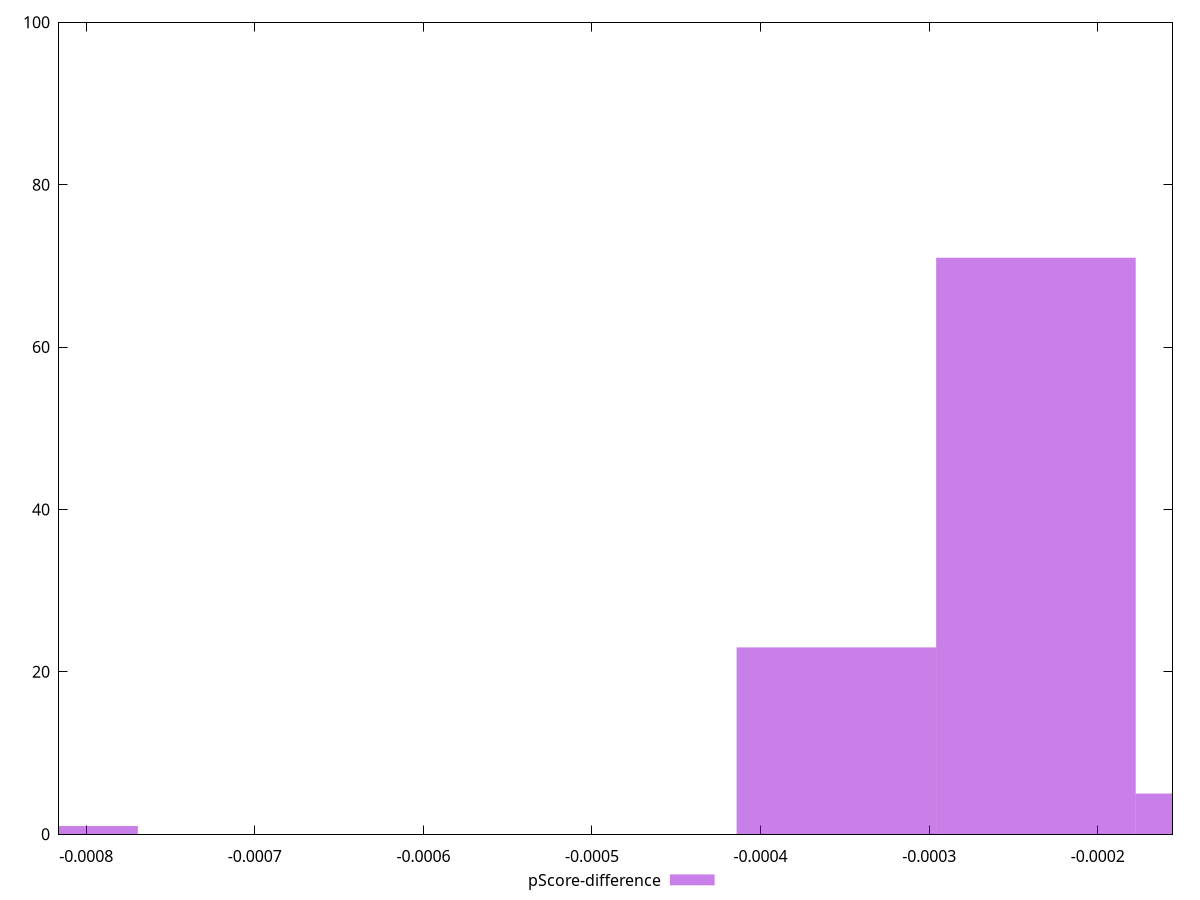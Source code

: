 reset

$pScoreDifference <<EOF
-0.0008284831611471775 1
-0.00023670947461347928 71
-0.00035506421192021894 23
-0.00011835473730673964 5
EOF

set key outside below
set boxwidth 0.00011835473730673964
set xrange [-0.000816105755490959:-0.00015570966795497299]
set yrange [0:100]
set trange [0:100]
set style fill transparent solid 0.5 noborder
set terminal svg size 640, 490 enhanced background rgb 'white'
set output "report_00018_2021-02-10T15-25-16.877Z/mainthread-work-breakdown/samples/pages+cached+noadtech/pScore-difference/histogram.svg"

plot $pScoreDifference title "pScore-difference" with boxes

reset
